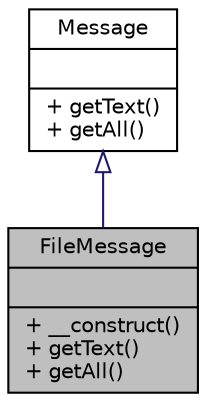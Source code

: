 digraph "FileMessage"
{
  edge [fontname="Helvetica",fontsize="10",labelfontname="Helvetica",labelfontsize="10"];
  node [fontname="Helvetica",fontsize="10",shape=record];
  Node0 [label="{FileMessage\n||+ __construct()\l+ getText()\l+ getAll()\l}",height=0.2,width=0.4,color="black", fillcolor="grey75", style="filled", fontcolor="black"];
  Node1 -> Node0 [dir="back",color="midnightblue",fontsize="10",style="solid",arrowtail="onormal",fontname="Helvetica"];
  Node1 [label="{Message\n||+ getText()\l+ getAll()\l}",height=0.2,width=0.4,color="black", fillcolor="white", style="filled",URL="$interfacewcmf_1_1lib_1_1i18n_1_1_message.html",tooltip="Message is used to get localized messages to be used in the user interface. "];
}
